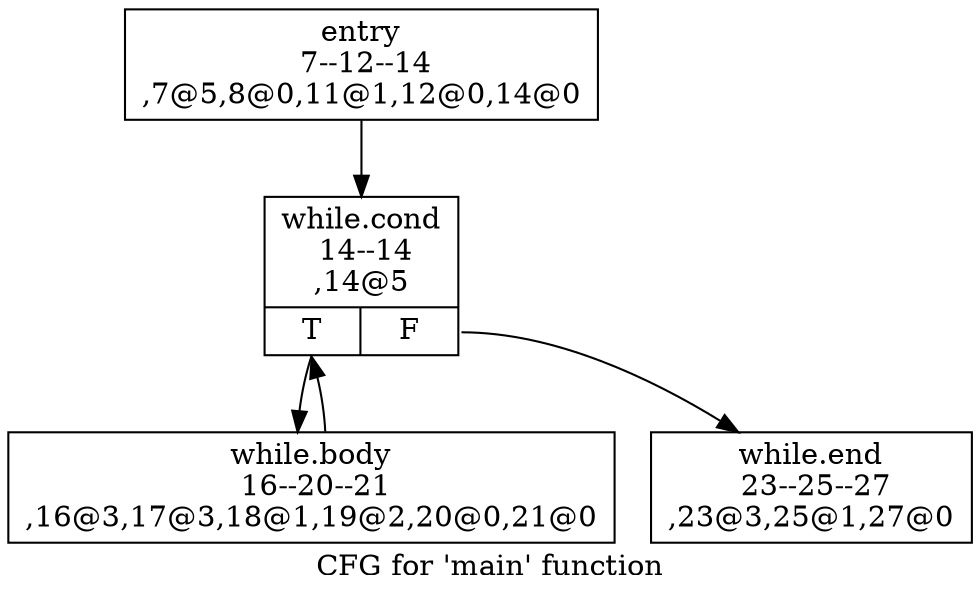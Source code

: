 digraph "CFG for 'main' function" {
	label="CFG for 'main' function";

	Node0x2e82af0 [shape=record,label="{entry\n 7--12--14\n,7@5,8@0,11@1,12@0,14@0\n}"];
	Node0x2e82af0 -> Node0x2e82b50;
	Node0x2e82b50 [shape=record,label="{while.cond\n 14--14\n,14@5\n|{<s0>T|<s1>F}}"];
	Node0x2e82b50:s0 -> Node0x2e82bb0;
	Node0x2e82b50:s1 -> Node0x2e82c10;
	Node0x2e82bb0 [shape=record,label="{while.body\n 16--20--21\n,16@3,17@3,18@1,19@2,20@0,21@0\n}"];
	Node0x2e82bb0 -> Node0x2e82b50;
	Node0x2e82c10 [shape=record,label="{while.end\n 23--25--27\n,23@3,25@1,27@0\n}"];
}
